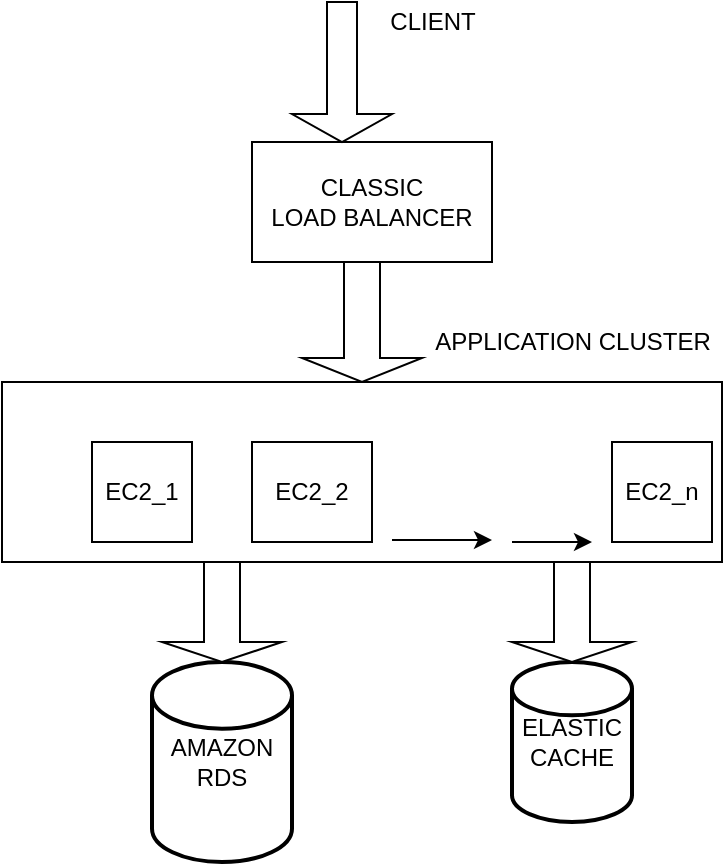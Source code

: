 <mxfile version="14.8.0" type="device"><diagram id="TLEpeiPQOvr7LU_ZumqD" name="Page-1"><mxGraphModel dx="862" dy="482" grid="1" gridSize="10" guides="1" tooltips="1" connect="1" arrows="1" fold="1" page="1" pageScale="1" pageWidth="850" pageHeight="1100" math="0" shadow="0"><root><mxCell id="0"/><mxCell id="1" parent="0"/><mxCell id="QYFUoqXnmm9sNdzA3jk--1" value="CLASSIC&lt;br&gt;LOAD BALANCER" style="rounded=0;whiteSpace=wrap;html=1;" vertex="1" parent="1"><mxGeometry x="350" y="80" width="120" height="60" as="geometry"/></mxCell><mxCell id="QYFUoqXnmm9sNdzA3jk--2" value="" style="rounded=0;whiteSpace=wrap;html=1;" vertex="1" parent="1"><mxGeometry x="225" y="200" width="360" height="90" as="geometry"/></mxCell><mxCell id="QYFUoqXnmm9sNdzA3jk--3" value="EC2_1" style="whiteSpace=wrap;html=1;aspect=fixed;" vertex="1" parent="1"><mxGeometry x="270" y="230" width="50" height="50" as="geometry"/></mxCell><mxCell id="QYFUoqXnmm9sNdzA3jk--4" value="EC2_2" style="rounded=0;whiteSpace=wrap;html=1;" vertex="1" parent="1"><mxGeometry x="350" y="230" width="60" height="50" as="geometry"/></mxCell><mxCell id="QYFUoqXnmm9sNdzA3jk--6" value="EC2_n" style="whiteSpace=wrap;html=1;aspect=fixed;" vertex="1" parent="1"><mxGeometry x="530" y="230" width="50" height="50" as="geometry"/></mxCell><mxCell id="QYFUoqXnmm9sNdzA3jk--17" value="" style="endArrow=classic;html=1;" edge="1" parent="1"><mxGeometry width="50" height="50" relative="1" as="geometry"><mxPoint x="480" y="280" as="sourcePoint"/><mxPoint x="520" y="280" as="targetPoint"/></mxGeometry></mxCell><mxCell id="QYFUoqXnmm9sNdzA3jk--23" value="" style="endArrow=classic;html=1;" edge="1" parent="1"><mxGeometry width="50" height="50" relative="1" as="geometry"><mxPoint x="420" y="279" as="sourcePoint"/><mxPoint x="470" y="279" as="targetPoint"/><Array as="points"><mxPoint x="460" y="279"/></Array></mxGeometry></mxCell><mxCell id="QYFUoqXnmm9sNdzA3jk--24" value="AMAZON&lt;br&gt;RDS" style="strokeWidth=2;html=1;shape=mxgraph.flowchart.database;whiteSpace=wrap;" vertex="1" parent="1"><mxGeometry x="300" y="340" width="70" height="100" as="geometry"/></mxCell><mxCell id="QYFUoqXnmm9sNdzA3jk--25" value="ELASTIC&lt;br&gt;CACHE" style="strokeWidth=2;html=1;shape=mxgraph.flowchart.database;whiteSpace=wrap;" vertex="1" parent="1"><mxGeometry x="480" y="340" width="60" height="80" as="geometry"/></mxCell><mxCell id="QYFUoqXnmm9sNdzA3jk--26" value="APPLICATION CLUSTER" style="text;html=1;align=center;verticalAlign=middle;resizable=0;points=[];autosize=1;strokeColor=none;" vertex="1" parent="1"><mxGeometry x="435" y="170" width="150" height="20" as="geometry"/></mxCell><mxCell id="QYFUoqXnmm9sNdzA3jk--27" value="" style="shape=singleArrow;direction=south;whiteSpace=wrap;html=1;" vertex="1" parent="1"><mxGeometry x="370" y="10" width="50" height="70" as="geometry"/></mxCell><mxCell id="QYFUoqXnmm9sNdzA3jk--30" value="" style="shape=singleArrow;direction=south;whiteSpace=wrap;html=1;" vertex="1" parent="1"><mxGeometry x="375" y="140" width="60" height="60" as="geometry"/></mxCell><mxCell id="QYFUoqXnmm9sNdzA3jk--43" value="" style="shape=singleArrow;direction=south;whiteSpace=wrap;html=1;" vertex="1" parent="1"><mxGeometry x="305" y="290" width="60" height="50" as="geometry"/></mxCell><mxCell id="QYFUoqXnmm9sNdzA3jk--44" value="" style="shape=singleArrow;direction=south;whiteSpace=wrap;html=1;" vertex="1" parent="1"><mxGeometry x="480" y="290" width="60" height="50" as="geometry"/></mxCell><mxCell id="QYFUoqXnmm9sNdzA3jk--48" value="CLIENT" style="text;html=1;align=center;verticalAlign=middle;resizable=0;points=[];autosize=1;strokeColor=none;" vertex="1" parent="1"><mxGeometry x="410" y="10" width="60" height="20" as="geometry"/></mxCell></root></mxGraphModel></diagram></mxfile>